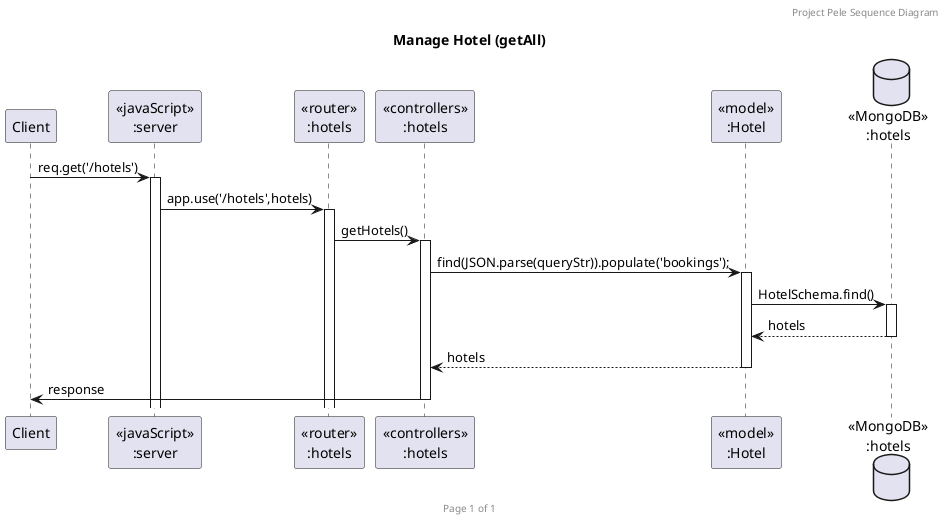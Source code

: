 @startuml Manage Hotel (GET)

header Project Pele Sequence Diagram
footer Page %page% of %lastpage%
title "Manage Hotel (getAll)"

participant "Client" as client
participant "<<javaScript>>\n:server" as server
participant "<<router>>\n:hotels" as routerHotels
participant "<<controllers>>\n:hotels" as controllersHotels
participant "<<model>>\n:Hotel" as modelHotel
database "<<MongoDB>>\n:hotels" as HotelsDatabase

client->server ++:req.get('/hotels')
server->routerHotels ++:app.use('/hotels',hotels)
routerHotels -> controllersHotels ++:getHotels()
controllersHotels->modelHotel ++:find(JSON.parse(queryStr)).populate('bookings');
modelHotel ->HotelsDatabase ++: HotelSchema.find()
HotelsDatabase --> modelHotel --: hotels
controllersHotels <-- modelHotel --:hotels
controllersHotels->client --:response

@enduml
